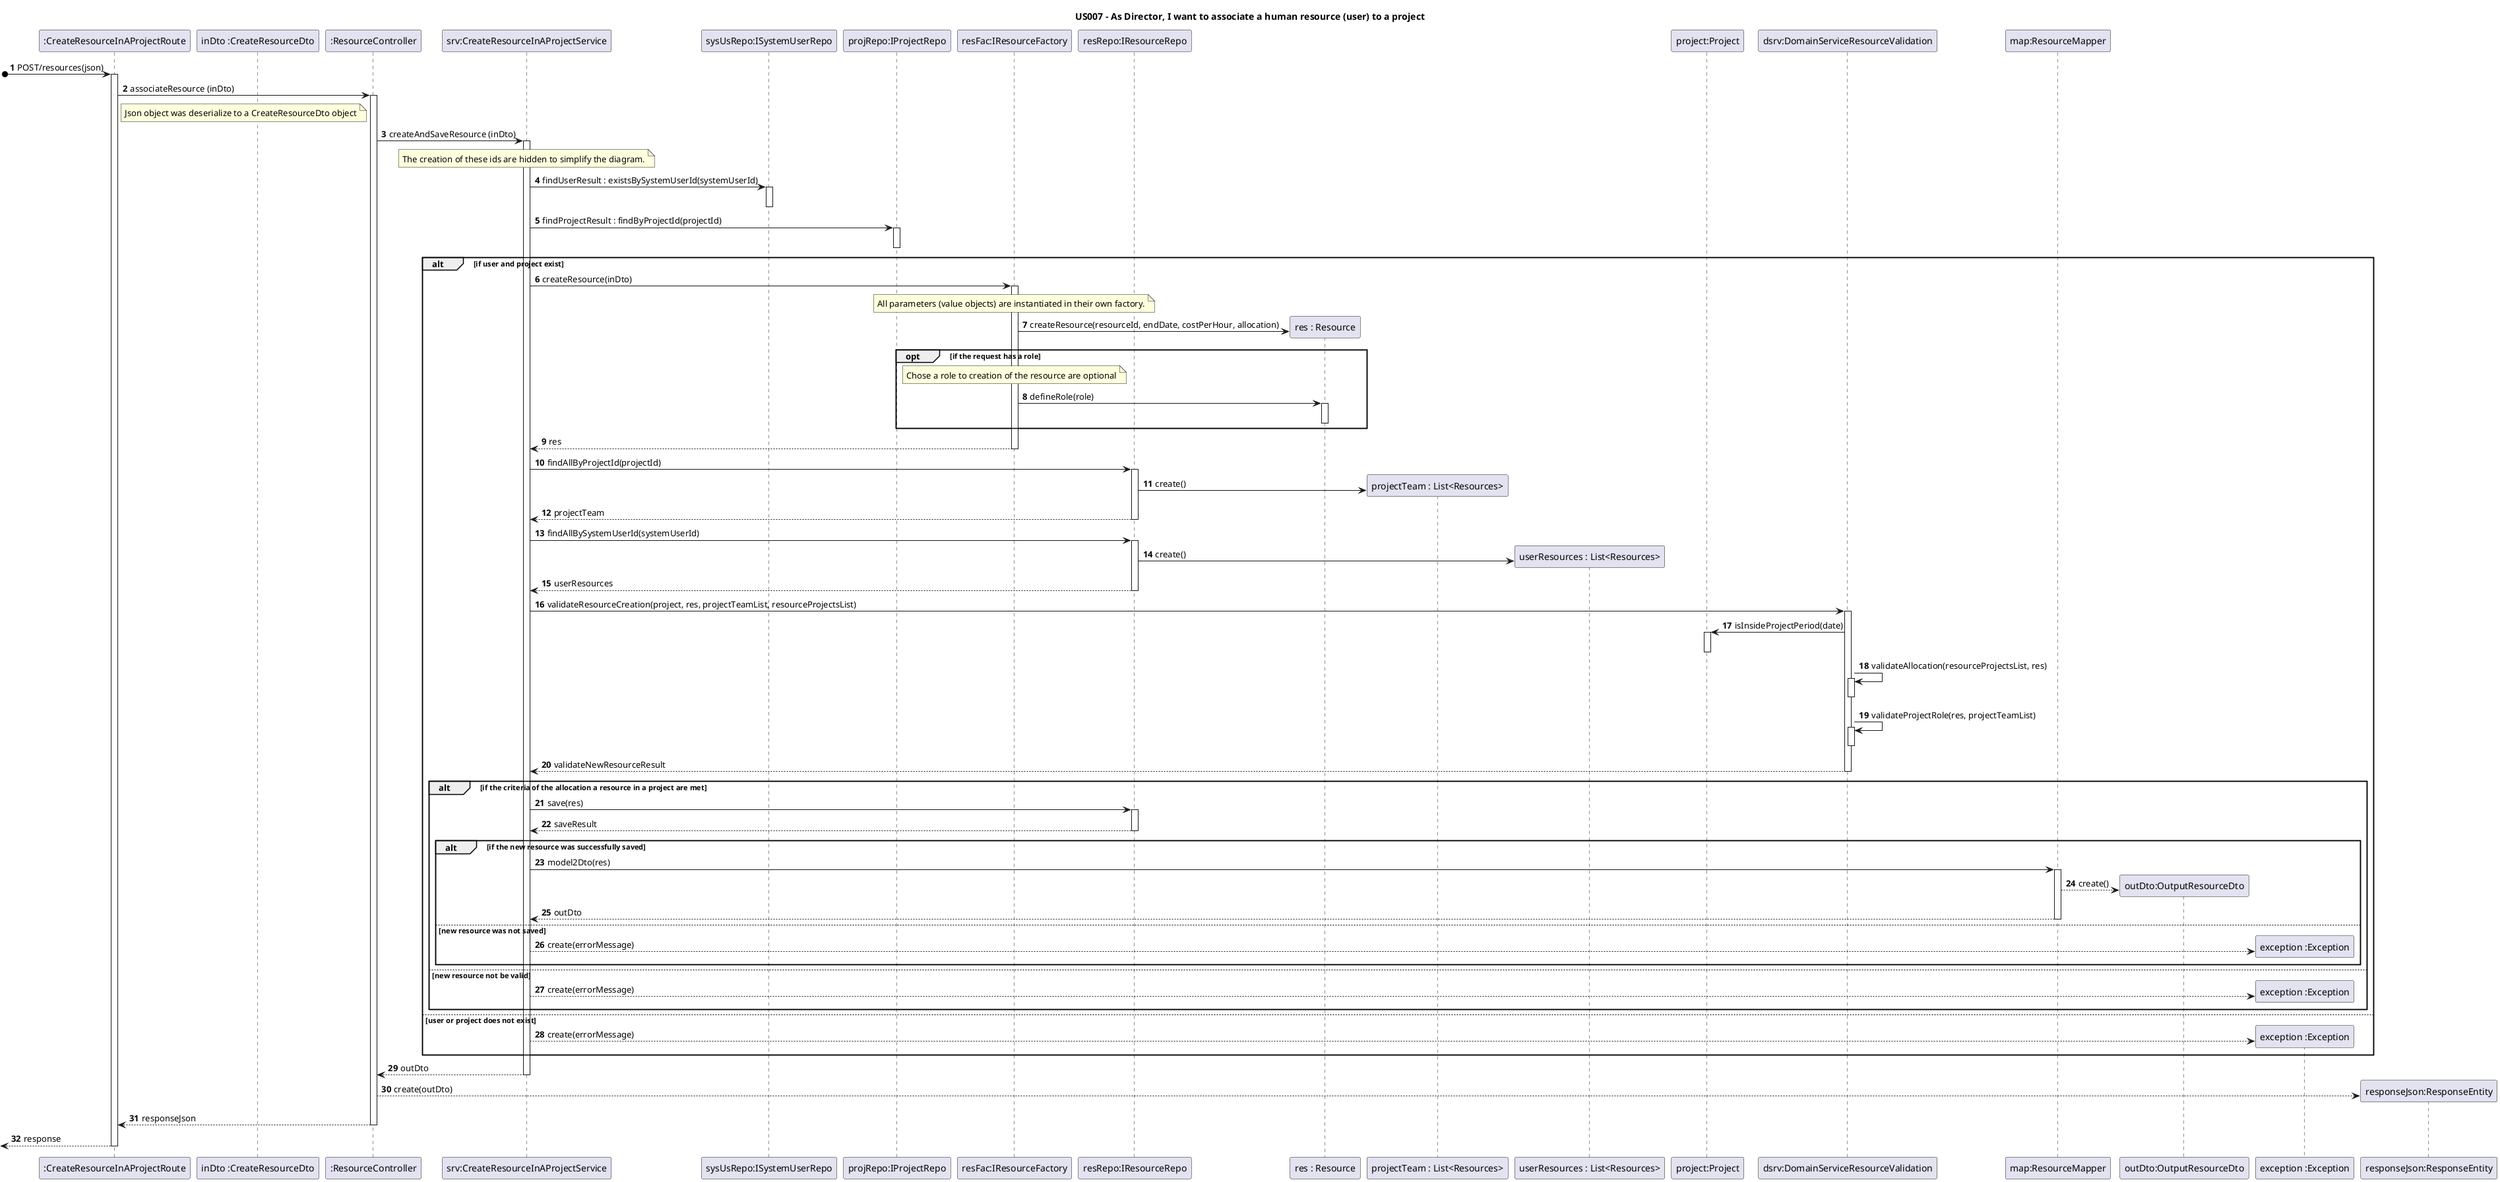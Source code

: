@startuml
'https://plantuml.com/sequence-diagram

title US007 - As Director, I want to associate a human resource (user) to a project

autoactivate on
autonumber

participant ":CreateResourceInAProjectRoute" as Route
participant "inDto :CreateResourceDto" as dto
participant ":ResourceController" as Ctrl
participant "srv:CreateResourceInAProjectService" as srv
participant "sysUsRepo:ISystemUserRepo" as systemUserStore
participant "projRepo:IProjectRepo" as projectStore
participant "resFac:IResourceFactory" as resourceFactory
participant "resRepo:IResourceRepo" as resourceStore
participant "res : Resource" as resource
participant "projectTeam : List<Resources>" as projectTeam
participant "userResources : List<Resources>" as resourceProjects
participant "project:Project" as project
participant "dsrv:DomainServiceResourceValidation" as domainService
participant "map:ResourceMapper" as map
participant "outDto:OutputResourceDto" as outDto
participant "exception :Exception" as exc
participant "responseJson:ResponseEntity" as json

[o-> Route:  POST/resources(json)
Route -> Ctrl: associateResource (inDto)
note right Route: Json object was deserialize to a CreateResourceDto object
Ctrl -> srv: createAndSaveResource (inDto)
note over srv : The creation of these ids are hidden to simplify the diagram.
srv -> systemUserStore: findUserResult : existsBySystemUserId(systemUserId)
deactivate systemUserStore
srv -> projectStore: findProjectResult : findByProjectId(projectId)
deactivate projectStore
alt if user and project exist
srv -> resourceFactory: createResource(inDto)
note over resourceFactory : All parameters (value objects) are instantiated in their own factory.
resourceFactory -> resource**: createResource(resourceId, endDate, costPerHour, allocation)
opt if the request has a role
note over resourceFactory : Chose a role to creation of the resource are optional
resourceFactory -> resource :defineRole(role)
deactivate resource
end
resourceFactory --> srv: res
srv -> resourceStore: findAllByProjectId(projectId)
resourceStore-> projectTeam**: create()
resourceStore --> srv: projectTeam
srv -> resourceStore: findAllBySystemUserId(systemUserId)
resourceStore -> resourceProjects**: create()
resourceStore --> srv: userResources
srv -> domainService: validateResourceCreation(project, res, projectTeamList, resourceProjectsList)
domainService -> project: isInsideProjectPeriod(date)
deactivate
domainService -> domainService: validateAllocation(resourceProjectsList, res)
deactivate
domainService -> domainService: validateProjectRole(res, projectTeamList)
deactivate
domainService --> srv: validateNewResourceResult
alt if the criteria of the allocation a resource in a project are met
srv -> resourceStore: save(res)
resourceStore --> srv: saveResult
alt if the new resource was successfully saved
srv -> map : model2Dto(res)
map --> outDto** : create()
map --> srv : outDto
else new resource was not saved
srv --> exc** : create(errorMessage)
end
else new resource not be valid
srv --> exc** : create(errorMessage)
end
else user or project does not exist
srv --> exc** : create(errorMessage)
end
srv --> Ctrl: outDto
Ctrl --> json**: create(outDto)
Ctrl --> Route: responseJson
[<--Route: response

@enduml
